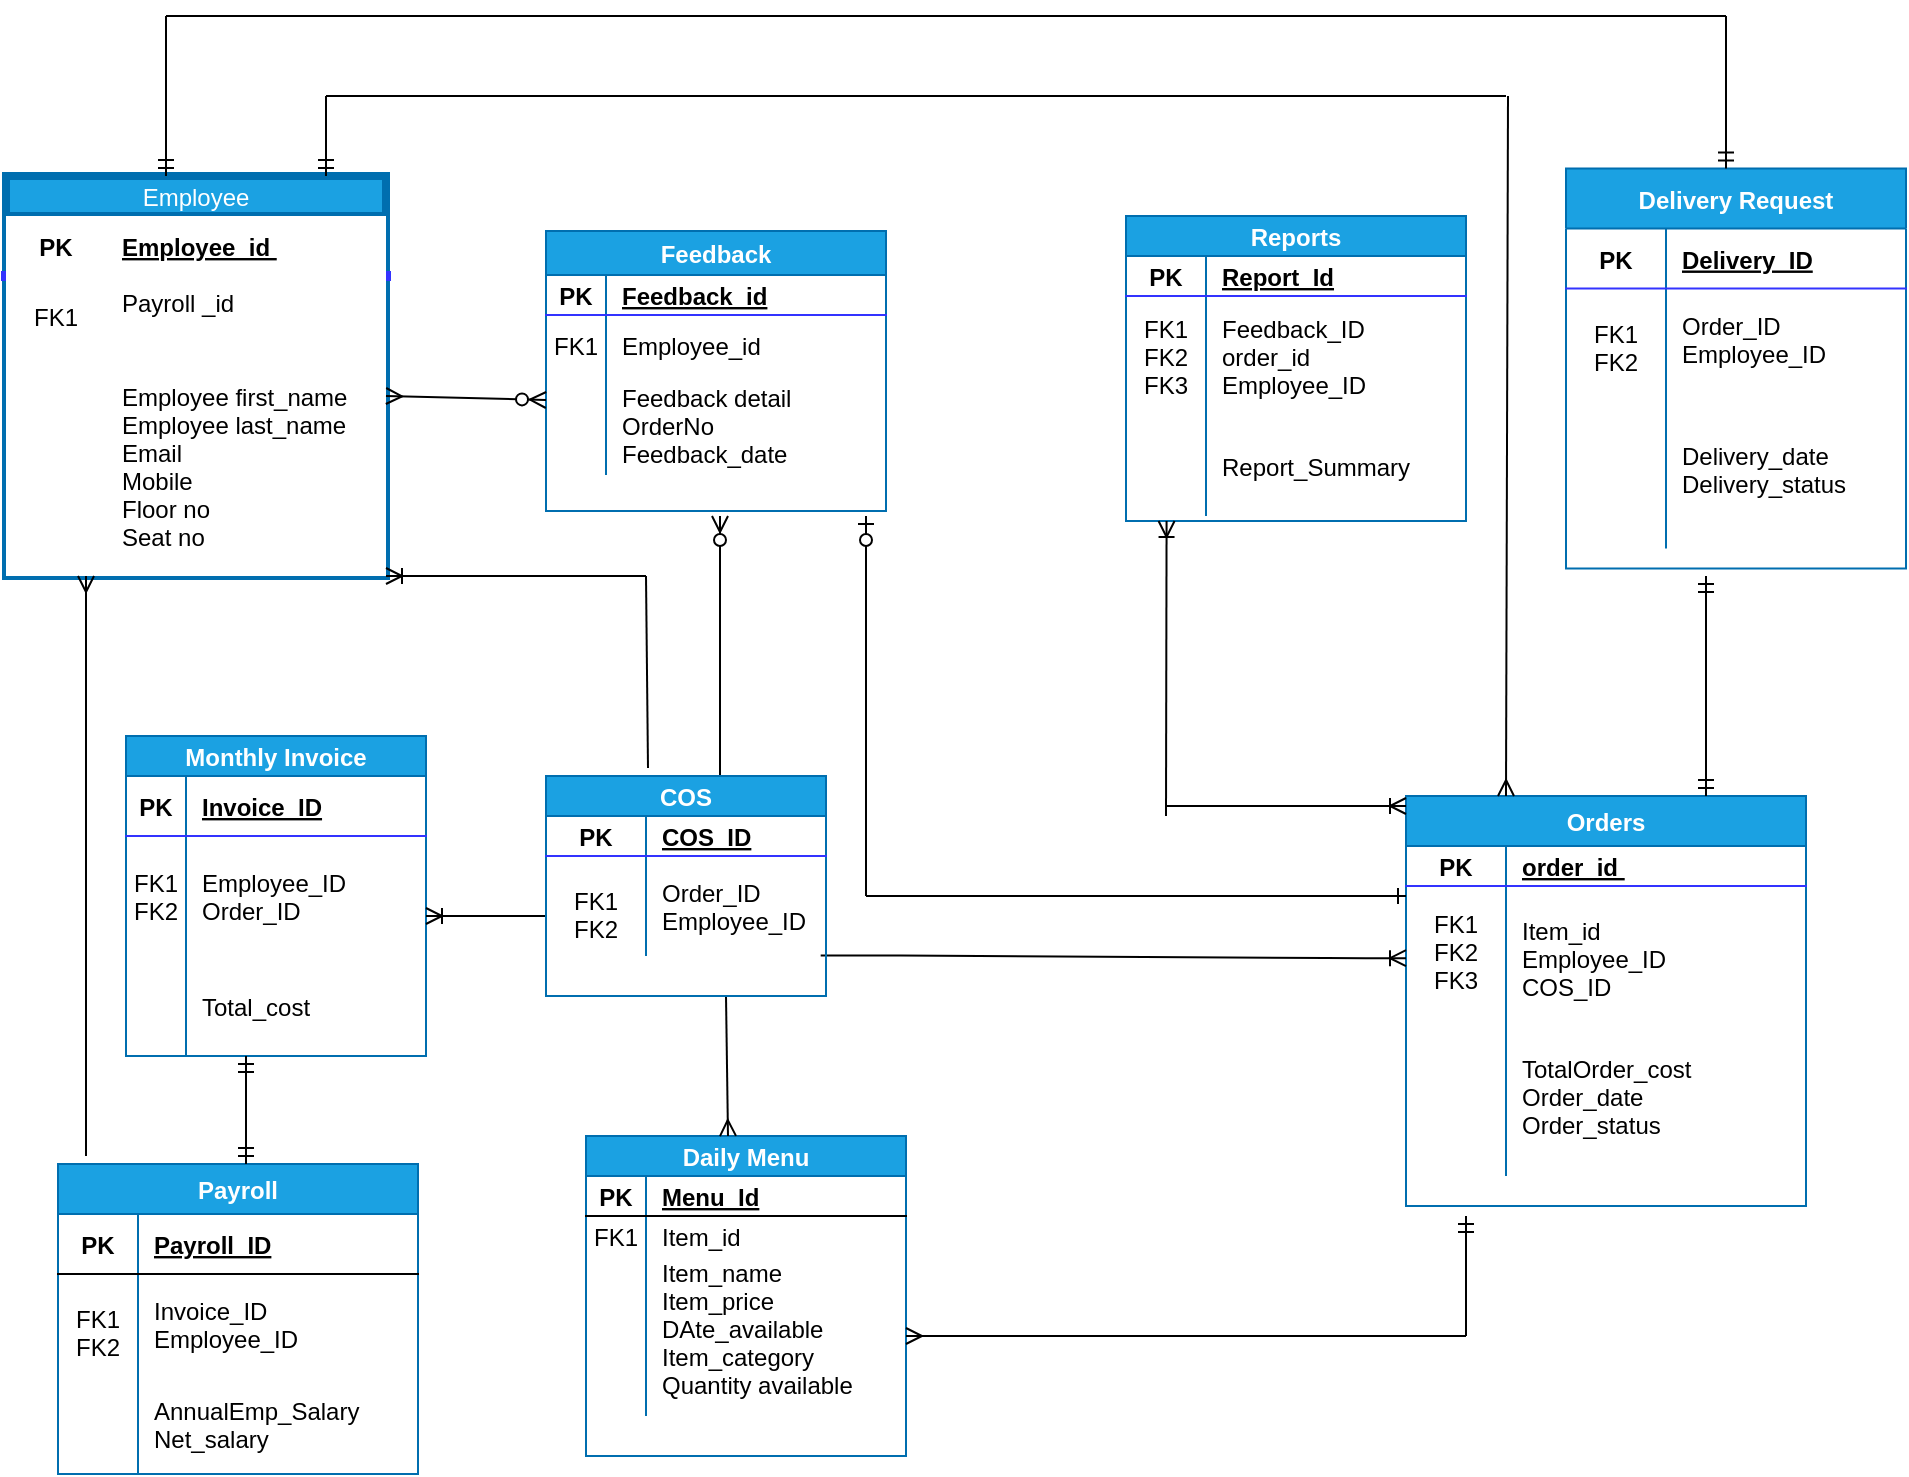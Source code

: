 <mxfile version="14.9.6" type="github" pages="2">
  <diagram id="R2lEEEUBdFMjLlhIrx00" name="Page-1">
    <mxGraphModel dx="1283" dy="613" grid="1" gridSize="10" guides="1" tooltips="1" connect="1" arrows="1" fold="1" page="1" pageScale="1" pageWidth="1100" pageHeight="850" math="0" shadow="0" extFonts="Permanent Marker^https://fonts.googleapis.com/css?family=Permanent+Marker">
      <root>
        <mxCell id="0" />
        <mxCell id="1" parent="0" />
        <mxCell id="C-vyLk0tnHw3VtMMgP7b-13" value="Monthly Invoice" style="shape=table;startSize=20;container=1;collapsible=1;childLayout=tableLayout;fixedRows=1;rowLines=0;fontStyle=1;align=center;resizeLast=1;fillColor=#1ba1e2;strokeColor=#006EAF;fontColor=#ffffff;" parent="1" vertex="1">
          <mxGeometry x="140" y="400" width="150" height="160.0" as="geometry" />
        </mxCell>
        <mxCell id="C-vyLk0tnHw3VtMMgP7b-14" value="" style="shape=partialRectangle;collapsible=0;dropTarget=0;pointerEvents=0;fillColor=none;points=[[0,0.5],[1,0.5]];portConstraint=eastwest;top=0;left=0;right=0;bottom=1;strokeColor=#3333FF;" parent="C-vyLk0tnHw3VtMMgP7b-13" vertex="1">
          <mxGeometry y="20" width="150" height="30" as="geometry" />
        </mxCell>
        <mxCell id="C-vyLk0tnHw3VtMMgP7b-15" value="PK" style="shape=partialRectangle;overflow=hidden;connectable=0;fillColor=none;top=0;left=0;bottom=0;right=0;fontStyle=1;" parent="C-vyLk0tnHw3VtMMgP7b-14" vertex="1">
          <mxGeometry width="30" height="30" as="geometry" />
        </mxCell>
        <mxCell id="C-vyLk0tnHw3VtMMgP7b-16" value="Invoice_ID" style="shape=partialRectangle;overflow=hidden;connectable=0;fillColor=none;top=0;left=0;bottom=0;right=0;align=left;spacingLeft=6;fontStyle=5;" parent="C-vyLk0tnHw3VtMMgP7b-14" vertex="1">
          <mxGeometry x="30" width="120" height="30" as="geometry" />
        </mxCell>
        <mxCell id="C-vyLk0tnHw3VtMMgP7b-17" value="" style="shape=partialRectangle;collapsible=0;dropTarget=0;pointerEvents=0;fillColor=none;points=[[0,0.5],[1,0.5]];portConstraint=eastwest;top=0;left=0;right=0;bottom=0;" parent="C-vyLk0tnHw3VtMMgP7b-13" vertex="1">
          <mxGeometry y="50" width="150" height="60" as="geometry" />
        </mxCell>
        <mxCell id="C-vyLk0tnHw3VtMMgP7b-18" value="FK1&#xa;FK2" style="shape=partialRectangle;overflow=hidden;connectable=0;fillColor=none;top=0;left=0;bottom=0;right=0;" parent="C-vyLk0tnHw3VtMMgP7b-17" vertex="1">
          <mxGeometry width="30" height="60" as="geometry" />
        </mxCell>
        <mxCell id="C-vyLk0tnHw3VtMMgP7b-19" value="Employee_ID&#xa;Order_ID" style="shape=partialRectangle;overflow=hidden;connectable=0;fillColor=none;top=0;left=0;bottom=0;right=0;align=left;spacingLeft=6;" parent="C-vyLk0tnHw3VtMMgP7b-17" vertex="1">
          <mxGeometry x="30" width="120" height="60" as="geometry" />
        </mxCell>
        <mxCell id="C-vyLk0tnHw3VtMMgP7b-20" value="" style="shape=partialRectangle;collapsible=0;dropTarget=0;pointerEvents=0;fillColor=none;points=[[0,0.5],[1,0.5]];portConstraint=eastwest;top=0;left=0;right=0;bottom=0;" parent="C-vyLk0tnHw3VtMMgP7b-13" vertex="1">
          <mxGeometry y="110" width="150" height="50" as="geometry" />
        </mxCell>
        <mxCell id="C-vyLk0tnHw3VtMMgP7b-21" value="" style="shape=partialRectangle;overflow=hidden;connectable=0;fillColor=none;top=0;left=0;bottom=0;right=0;" parent="C-vyLk0tnHw3VtMMgP7b-20" vertex="1">
          <mxGeometry width="30" height="50" as="geometry" />
        </mxCell>
        <mxCell id="C-vyLk0tnHw3VtMMgP7b-22" value="Total_cost" style="shape=partialRectangle;overflow=hidden;connectable=0;fillColor=none;top=0;left=0;bottom=0;right=0;align=left;spacingLeft=6;" parent="C-vyLk0tnHw3VtMMgP7b-20" vertex="1">
          <mxGeometry x="30" width="120" height="50" as="geometry" />
        </mxCell>
        <mxCell id="NOTi56TdMc8tdBzLisbQ-17" value="Feedback" style="shape=table;startSize=22;container=1;collapsible=1;childLayout=tableLayout;fixedRows=1;rowLines=0;fontStyle=1;align=center;resizeLast=1;fillColor=#1ba1e2;strokeColor=#006EAF;fontColor=#ffffff;" vertex="1" parent="1">
          <mxGeometry x="350" y="147.5" width="170" height="140" as="geometry" />
        </mxCell>
        <mxCell id="NOTi56TdMc8tdBzLisbQ-18" value="" style="shape=partialRectangle;collapsible=0;dropTarget=0;pointerEvents=0;fillColor=none;points=[[0,0.5],[1,0.5]];portConstraint=eastwest;top=0;left=0;right=0;bottom=1;strokeColor=#3333FF;" vertex="1" parent="NOTi56TdMc8tdBzLisbQ-17">
          <mxGeometry y="22" width="170" height="20" as="geometry" />
        </mxCell>
        <mxCell id="NOTi56TdMc8tdBzLisbQ-19" value="PK" style="shape=partialRectangle;overflow=hidden;connectable=0;fillColor=none;top=0;left=0;bottom=0;right=0;fontStyle=1;" vertex="1" parent="NOTi56TdMc8tdBzLisbQ-18">
          <mxGeometry width="30" height="20" as="geometry" />
        </mxCell>
        <mxCell id="NOTi56TdMc8tdBzLisbQ-20" value="Feedback_id" style="shape=partialRectangle;overflow=hidden;connectable=0;fillColor=none;top=0;left=0;bottom=0;right=0;align=left;spacingLeft=6;fontStyle=5;" vertex="1" parent="NOTi56TdMc8tdBzLisbQ-18">
          <mxGeometry x="30" width="140" height="20" as="geometry" />
        </mxCell>
        <mxCell id="NOTi56TdMc8tdBzLisbQ-21" value="" style="shape=partialRectangle;collapsible=0;dropTarget=0;pointerEvents=0;fillColor=none;points=[[0,0.5],[1,0.5]];portConstraint=eastwest;top=0;left=0;right=0;bottom=0;" vertex="1" parent="NOTi56TdMc8tdBzLisbQ-17">
          <mxGeometry y="42" width="170" height="30" as="geometry" />
        </mxCell>
        <mxCell id="NOTi56TdMc8tdBzLisbQ-22" value="FK1" style="shape=partialRectangle;overflow=hidden;connectable=0;fillColor=none;top=0;left=0;bottom=0;right=0;" vertex="1" parent="NOTi56TdMc8tdBzLisbQ-21">
          <mxGeometry width="30" height="30" as="geometry" />
        </mxCell>
        <mxCell id="NOTi56TdMc8tdBzLisbQ-23" value="Employee_id" style="shape=partialRectangle;overflow=hidden;connectable=0;fillColor=none;top=0;left=0;bottom=0;right=0;align=left;spacingLeft=6;" vertex="1" parent="NOTi56TdMc8tdBzLisbQ-21">
          <mxGeometry x="30" width="140" height="30" as="geometry" />
        </mxCell>
        <mxCell id="NOTi56TdMc8tdBzLisbQ-24" value="" style="shape=partialRectangle;collapsible=0;dropTarget=0;pointerEvents=0;fillColor=none;points=[[0,0.5],[1,0.5]];portConstraint=eastwest;top=0;left=0;right=0;bottom=0;" vertex="1" parent="NOTi56TdMc8tdBzLisbQ-17">
          <mxGeometry y="72" width="170" height="50" as="geometry" />
        </mxCell>
        <mxCell id="NOTi56TdMc8tdBzLisbQ-25" value="" style="shape=partialRectangle;overflow=hidden;connectable=0;fillColor=none;top=0;left=0;bottom=0;right=0;" vertex="1" parent="NOTi56TdMc8tdBzLisbQ-24">
          <mxGeometry width="30" height="50" as="geometry" />
        </mxCell>
        <mxCell id="NOTi56TdMc8tdBzLisbQ-26" value="Feedback detail&#xa;OrderNo&#xa;Feedback_date" style="shape=partialRectangle;overflow=hidden;connectable=0;fillColor=none;top=0;left=0;bottom=0;right=0;align=left;spacingLeft=6;" vertex="1" parent="NOTi56TdMc8tdBzLisbQ-24">
          <mxGeometry x="30" width="140" height="50" as="geometry" />
        </mxCell>
        <mxCell id="y0bhlYf6M-Ho5EivJvn0-1" value="Daily Menu" style="shape=table;startSize=20;container=1;collapsible=1;childLayout=tableLayout;fixedRows=1;rowLines=0;fontStyle=1;align=center;resizeLast=1;fillColor=#1ba1e2;strokeColor=#006EAF;fontColor=#ffffff;" vertex="1" parent="1">
          <mxGeometry x="370" y="600" width="160" height="160" as="geometry" />
        </mxCell>
        <mxCell id="y0bhlYf6M-Ho5EivJvn0-2" value="" style="shape=partialRectangle;collapsible=0;dropTarget=0;pointerEvents=0;fillColor=none;points=[[0,0.5],[1,0.5]];portConstraint=eastwest;top=0;left=0;right=0;bottom=1;" vertex="1" parent="y0bhlYf6M-Ho5EivJvn0-1">
          <mxGeometry y="20" width="160" height="20" as="geometry" />
        </mxCell>
        <mxCell id="y0bhlYf6M-Ho5EivJvn0-3" value="PK" style="shape=partialRectangle;overflow=hidden;connectable=0;fillColor=none;top=0;left=0;bottom=0;right=0;fontStyle=1;" vertex="1" parent="y0bhlYf6M-Ho5EivJvn0-2">
          <mxGeometry width="30" height="20" as="geometry" />
        </mxCell>
        <mxCell id="y0bhlYf6M-Ho5EivJvn0-4" value="Menu_Id" style="shape=partialRectangle;overflow=hidden;connectable=0;fillColor=none;top=0;left=0;bottom=0;right=0;align=left;spacingLeft=6;fontStyle=5;" vertex="1" parent="y0bhlYf6M-Ho5EivJvn0-2">
          <mxGeometry x="30" width="130" height="20" as="geometry" />
        </mxCell>
        <mxCell id="y0bhlYf6M-Ho5EivJvn0-5" value="" style="shape=partialRectangle;collapsible=0;dropTarget=0;pointerEvents=0;fillColor=none;points=[[0,0.5],[1,0.5]];portConstraint=eastwest;top=0;left=0;right=0;bottom=0;" vertex="1" parent="y0bhlYf6M-Ho5EivJvn0-1">
          <mxGeometry y="40" width="160" height="20" as="geometry" />
        </mxCell>
        <mxCell id="y0bhlYf6M-Ho5EivJvn0-6" value="FK1" style="shape=partialRectangle;overflow=hidden;connectable=0;fillColor=none;top=0;left=0;bottom=0;right=0;" vertex="1" parent="y0bhlYf6M-Ho5EivJvn0-5">
          <mxGeometry width="30" height="20" as="geometry" />
        </mxCell>
        <mxCell id="y0bhlYf6M-Ho5EivJvn0-7" value="Item_id" style="shape=partialRectangle;overflow=hidden;connectable=0;fillColor=none;top=0;left=0;bottom=0;right=0;align=left;spacingLeft=6;" vertex="1" parent="y0bhlYf6M-Ho5EivJvn0-5">
          <mxGeometry x="30" width="130" height="20" as="geometry" />
        </mxCell>
        <mxCell id="y0bhlYf6M-Ho5EivJvn0-8" value="" style="shape=partialRectangle;collapsible=0;dropTarget=0;pointerEvents=0;fillColor=none;points=[[0,0.5],[1,0.5]];portConstraint=eastwest;top=0;left=0;right=0;bottom=0;" vertex="1" parent="y0bhlYf6M-Ho5EivJvn0-1">
          <mxGeometry y="60" width="160" height="80" as="geometry" />
        </mxCell>
        <mxCell id="y0bhlYf6M-Ho5EivJvn0-9" value="" style="shape=partialRectangle;overflow=hidden;connectable=0;fillColor=none;top=0;left=0;bottom=0;right=0;" vertex="1" parent="y0bhlYf6M-Ho5EivJvn0-8">
          <mxGeometry width="30" height="80" as="geometry" />
        </mxCell>
        <mxCell id="y0bhlYf6M-Ho5EivJvn0-10" value="Item_name&#xa;Item_price&#xa;DAte_available&#xa;Item_category&#xa;Quantity available&#xa;" style="shape=partialRectangle;overflow=hidden;connectable=0;fillColor=none;top=0;left=0;bottom=0;right=0;align=left;spacingLeft=6;" vertex="1" parent="y0bhlYf6M-Ho5EivJvn0-8">
          <mxGeometry x="30" width="130" height="80" as="geometry" />
        </mxCell>
        <mxCell id="y0bhlYf6M-Ho5EivJvn0-11" value="Reports" style="shape=table;startSize=20;container=1;collapsible=1;childLayout=tableLayout;fixedRows=1;rowLines=0;fontStyle=1;align=center;resizeLast=1;fillColor=#1ba1e2;strokeColor=#006EAF;fontColor=#ffffff;" vertex="1" parent="1">
          <mxGeometry x="640" y="140" width="170" height="152.5" as="geometry" />
        </mxCell>
        <mxCell id="y0bhlYf6M-Ho5EivJvn0-12" value="" style="shape=partialRectangle;collapsible=0;dropTarget=0;pointerEvents=0;fillColor=none;points=[[0,0.5],[1,0.5]];portConstraint=eastwest;top=0;left=0;right=0;bottom=1;strokeColor=#3333FF;" vertex="1" parent="y0bhlYf6M-Ho5EivJvn0-11">
          <mxGeometry y="20" width="170" height="20" as="geometry" />
        </mxCell>
        <mxCell id="y0bhlYf6M-Ho5EivJvn0-13" value="PK" style="shape=partialRectangle;overflow=hidden;connectable=0;fillColor=none;top=0;left=0;bottom=0;right=0;fontStyle=1;" vertex="1" parent="y0bhlYf6M-Ho5EivJvn0-12">
          <mxGeometry width="40" height="20" as="geometry" />
        </mxCell>
        <mxCell id="y0bhlYf6M-Ho5EivJvn0-14" value="Report_Id" style="shape=partialRectangle;overflow=hidden;connectable=0;fillColor=none;top=0;left=0;bottom=0;right=0;align=left;spacingLeft=6;fontStyle=5;" vertex="1" parent="y0bhlYf6M-Ho5EivJvn0-12">
          <mxGeometry x="40" width="130" height="20" as="geometry" />
        </mxCell>
        <mxCell id="y0bhlYf6M-Ho5EivJvn0-15" value="" style="shape=partialRectangle;collapsible=0;dropTarget=0;pointerEvents=0;fillColor=none;points=[[0,0.5],[1,0.5]];portConstraint=eastwest;top=0;left=0;right=0;bottom=0;" vertex="1" parent="y0bhlYf6M-Ho5EivJvn0-11">
          <mxGeometry y="40" width="170" height="60" as="geometry" />
        </mxCell>
        <mxCell id="y0bhlYf6M-Ho5EivJvn0-16" value="FK1&#xa;FK2&#xa;FK3" style="shape=partialRectangle;overflow=hidden;connectable=0;fillColor=none;top=0;left=0;bottom=0;right=0;" vertex="1" parent="y0bhlYf6M-Ho5EivJvn0-15">
          <mxGeometry width="40" height="60" as="geometry" />
        </mxCell>
        <mxCell id="y0bhlYf6M-Ho5EivJvn0-17" value="Feedback_ID&#xa;order_id&#xa;Employee_ID" style="shape=partialRectangle;overflow=hidden;connectable=0;fillColor=none;top=0;left=0;bottom=0;right=0;align=left;spacingLeft=6;" vertex="1" parent="y0bhlYf6M-Ho5EivJvn0-15">
          <mxGeometry x="40" width="130" height="60" as="geometry" />
        </mxCell>
        <mxCell id="y0bhlYf6M-Ho5EivJvn0-18" value="" style="shape=partialRectangle;collapsible=0;dropTarget=0;pointerEvents=0;fillColor=none;points=[[0,0.5],[1,0.5]];portConstraint=eastwest;top=0;left=0;right=0;bottom=0;" vertex="1" parent="y0bhlYf6M-Ho5EivJvn0-11">
          <mxGeometry y="100" width="170" height="50" as="geometry" />
        </mxCell>
        <mxCell id="y0bhlYf6M-Ho5EivJvn0-19" value="" style="shape=partialRectangle;overflow=hidden;connectable=0;fillColor=none;top=0;left=0;bottom=0;right=0;" vertex="1" parent="y0bhlYf6M-Ho5EivJvn0-18">
          <mxGeometry width="40" height="50" as="geometry" />
        </mxCell>
        <mxCell id="y0bhlYf6M-Ho5EivJvn0-20" value="Report_Summary" style="shape=partialRectangle;overflow=hidden;connectable=0;fillColor=none;top=0;left=0;bottom=0;right=0;align=left;spacingLeft=6;" vertex="1" parent="y0bhlYf6M-Ho5EivJvn0-18">
          <mxGeometry x="40" width="130" height="50" as="geometry" />
        </mxCell>
        <mxCell id="y0bhlYf6M-Ho5EivJvn0-21" value="Delivery Request" style="shape=table;startSize=30;container=1;collapsible=1;childLayout=tableLayout;fixedRows=1;rowLines=0;fontStyle=1;align=center;resizeLast=1;fillColor=#1ba1e2;strokeColor=#006EAF;fontColor=#ffffff;" vertex="1" parent="1">
          <mxGeometry x="860" y="116.25" width="170" height="200" as="geometry" />
        </mxCell>
        <mxCell id="y0bhlYf6M-Ho5EivJvn0-22" value="" style="shape=partialRectangle;collapsible=0;dropTarget=0;pointerEvents=0;fillColor=none;points=[[0,0.5],[1,0.5]];portConstraint=eastwest;top=0;left=0;right=0;bottom=1;strokeColor=#3333FF;" vertex="1" parent="y0bhlYf6M-Ho5EivJvn0-21">
          <mxGeometry y="30" width="170" height="30" as="geometry" />
        </mxCell>
        <mxCell id="y0bhlYf6M-Ho5EivJvn0-23" value="PK" style="shape=partialRectangle;overflow=hidden;connectable=0;fillColor=none;top=0;left=0;bottom=0;right=0;fontStyle=1;" vertex="1" parent="y0bhlYf6M-Ho5EivJvn0-22">
          <mxGeometry width="50.0" height="30" as="geometry" />
        </mxCell>
        <mxCell id="y0bhlYf6M-Ho5EivJvn0-24" value="Delivery_ID" style="shape=partialRectangle;overflow=hidden;connectable=0;fillColor=none;top=0;left=0;bottom=0;right=0;align=left;spacingLeft=6;fontStyle=5;" vertex="1" parent="y0bhlYf6M-Ho5EivJvn0-22">
          <mxGeometry x="50.0" width="120.0" height="30" as="geometry" />
        </mxCell>
        <mxCell id="y0bhlYf6M-Ho5EivJvn0-25" value="" style="shape=partialRectangle;collapsible=0;dropTarget=0;pointerEvents=0;fillColor=none;points=[[0,0.5],[1,0.5]];portConstraint=eastwest;top=0;left=0;right=0;bottom=0;" vertex="1" parent="y0bhlYf6M-Ho5EivJvn0-21">
          <mxGeometry y="60" width="170" height="50" as="geometry" />
        </mxCell>
        <mxCell id="y0bhlYf6M-Ho5EivJvn0-26" value="&#xa;FK1&#xa;FK2&#xa;" style="shape=partialRectangle;overflow=hidden;connectable=0;fillColor=none;top=0;left=0;bottom=0;right=0;" vertex="1" parent="y0bhlYf6M-Ho5EivJvn0-25">
          <mxGeometry width="50.0" height="50" as="geometry" />
        </mxCell>
        <mxCell id="y0bhlYf6M-Ho5EivJvn0-27" value="Order_ID&#xa;Employee_ID" style="shape=partialRectangle;overflow=hidden;connectable=0;fillColor=none;top=0;left=0;bottom=0;right=0;align=left;spacingLeft=6;" vertex="1" parent="y0bhlYf6M-Ho5EivJvn0-25">
          <mxGeometry x="50.0" width="120.0" height="50" as="geometry" />
        </mxCell>
        <mxCell id="y0bhlYf6M-Ho5EivJvn0-28" value="" style="shape=partialRectangle;collapsible=0;dropTarget=0;pointerEvents=0;fillColor=none;points=[[0,0.5],[1,0.5]];portConstraint=eastwest;top=0;left=0;right=0;bottom=0;" vertex="1" parent="y0bhlYf6M-Ho5EivJvn0-21">
          <mxGeometry y="110" width="170" height="80" as="geometry" />
        </mxCell>
        <mxCell id="y0bhlYf6M-Ho5EivJvn0-29" value="" style="shape=partialRectangle;overflow=hidden;connectable=0;fillColor=none;top=0;left=0;bottom=0;right=0;" vertex="1" parent="y0bhlYf6M-Ho5EivJvn0-28">
          <mxGeometry width="50.0" height="80" as="geometry" />
        </mxCell>
        <mxCell id="y0bhlYf6M-Ho5EivJvn0-30" value="Delivery_date&#xa;Delivery_status" style="shape=partialRectangle;overflow=hidden;connectable=0;fillColor=none;top=0;left=0;bottom=0;right=0;align=left;spacingLeft=6;" vertex="1" parent="y0bhlYf6M-Ho5EivJvn0-28">
          <mxGeometry x="50.0" width="120.0" height="80" as="geometry" />
        </mxCell>
        <mxCell id="y0bhlYf6M-Ho5EivJvn0-31" value="Payroll" style="shape=table;startSize=25;container=1;collapsible=1;childLayout=tableLayout;fixedRows=1;rowLines=0;fontStyle=1;align=center;resizeLast=1;fillColor=#1ba1e2;strokeColor=#006EAF;fontColor=#ffffff;" vertex="1" parent="1">
          <mxGeometry x="106" y="614" width="180" height="155" as="geometry" />
        </mxCell>
        <mxCell id="y0bhlYf6M-Ho5EivJvn0-32" value="" style="shape=partialRectangle;collapsible=0;dropTarget=0;pointerEvents=0;fillColor=none;points=[[0,0.5],[1,0.5]];portConstraint=eastwest;top=0;left=0;right=0;bottom=1;" vertex="1" parent="y0bhlYf6M-Ho5EivJvn0-31">
          <mxGeometry y="25" width="180" height="30" as="geometry" />
        </mxCell>
        <mxCell id="y0bhlYf6M-Ho5EivJvn0-33" value="PK" style="shape=partialRectangle;overflow=hidden;connectable=0;fillColor=none;top=0;left=0;bottom=0;right=0;fontStyle=1;" vertex="1" parent="y0bhlYf6M-Ho5EivJvn0-32">
          <mxGeometry width="40" height="30" as="geometry" />
        </mxCell>
        <mxCell id="y0bhlYf6M-Ho5EivJvn0-34" value="Payroll_ID" style="shape=partialRectangle;overflow=hidden;connectable=0;fillColor=none;top=0;left=0;bottom=0;right=0;align=left;spacingLeft=6;fontStyle=5;" vertex="1" parent="y0bhlYf6M-Ho5EivJvn0-32">
          <mxGeometry x="40" width="140" height="30" as="geometry" />
        </mxCell>
        <mxCell id="y0bhlYf6M-Ho5EivJvn0-35" value="" style="shape=partialRectangle;collapsible=0;dropTarget=0;pointerEvents=0;fillColor=none;points=[[0,0.5],[1,0.5]];portConstraint=eastwest;top=0;left=0;right=0;bottom=0;" vertex="1" parent="y0bhlYf6M-Ho5EivJvn0-31">
          <mxGeometry y="55" width="180" height="50" as="geometry" />
        </mxCell>
        <mxCell id="y0bhlYf6M-Ho5EivJvn0-36" value="&#xa;FK1&#xa;FK2&#xa;" style="shape=partialRectangle;overflow=hidden;connectable=0;fillColor=none;top=0;left=0;bottom=0;right=0;" vertex="1" parent="y0bhlYf6M-Ho5EivJvn0-35">
          <mxGeometry width="40" height="50" as="geometry" />
        </mxCell>
        <mxCell id="y0bhlYf6M-Ho5EivJvn0-37" value="Invoice_ID&#xa;Employee_ID" style="shape=partialRectangle;overflow=hidden;connectable=0;fillColor=none;top=0;left=0;bottom=0;right=0;align=left;spacingLeft=6;" vertex="1" parent="y0bhlYf6M-Ho5EivJvn0-35">
          <mxGeometry x="40" width="140" height="50" as="geometry" />
        </mxCell>
        <mxCell id="y0bhlYf6M-Ho5EivJvn0-38" value="" style="shape=partialRectangle;collapsible=0;dropTarget=0;pointerEvents=0;fillColor=none;points=[[0,0.5],[1,0.5]];portConstraint=eastwest;top=0;left=0;right=0;bottom=0;" vertex="1" parent="y0bhlYf6M-Ho5EivJvn0-31">
          <mxGeometry y="105" width="180" height="50" as="geometry" />
        </mxCell>
        <mxCell id="y0bhlYf6M-Ho5EivJvn0-39" value="" style="shape=partialRectangle;overflow=hidden;connectable=0;fillColor=none;top=0;left=0;bottom=0;right=0;" vertex="1" parent="y0bhlYf6M-Ho5EivJvn0-38">
          <mxGeometry width="40" height="50" as="geometry" />
        </mxCell>
        <mxCell id="y0bhlYf6M-Ho5EivJvn0-40" value="AnnualEmp_Salary&#xa;Net_salary" style="shape=partialRectangle;overflow=hidden;connectable=0;fillColor=none;top=0;left=0;bottom=0;right=0;align=left;spacingLeft=6;" vertex="1" parent="y0bhlYf6M-Ho5EivJvn0-38">
          <mxGeometry x="40" width="140" height="50" as="geometry" />
        </mxCell>
        <mxCell id="y0bhlYf6M-Ho5EivJvn0-58" value="Employee" style="shape=table;startSize=20;container=1;collapsible=1;childLayout=tableLayout;fixedRows=1;rowLines=0;fontStyle=0;align=center;resizeLast=1;fillColor=#1ba1e2;fontColor=#ffffff;strokeWidth=4;strokeColor=#006EAF;" vertex="1" parent="1">
          <mxGeometry x="80" y="120" width="190" height="200" as="geometry" />
        </mxCell>
        <mxCell id="y0bhlYf6M-Ho5EivJvn0-59" value="" style="shape=partialRectangle;collapsible=0;dropTarget=0;pointerEvents=0;fillColor=#0050ef;points=[[0,0.5],[1,0.5]];portConstraint=eastwest;top=0;left=0;right=0;bottom=1;strokeWidth=5;fontColor=#ffffff;strokeColor=#3333FF;" vertex="1" parent="y0bhlYf6M-Ho5EivJvn0-58">
          <mxGeometry y="20" width="190" height="30" as="geometry" />
        </mxCell>
        <mxCell id="y0bhlYf6M-Ho5EivJvn0-60" value="PK" style="shape=partialRectangle;overflow=hidden;connectable=0;top=0;left=0;bottom=0;right=0;fontStyle=1;strokeColor=#009BF7;" vertex="1" parent="y0bhlYf6M-Ho5EivJvn0-59">
          <mxGeometry width="50.0" height="30" as="geometry" />
        </mxCell>
        <mxCell id="y0bhlYf6M-Ho5EivJvn0-61" value="Employee_id " style="shape=partialRectangle;overflow=hidden;connectable=0;top=0;left=0;bottom=0;right=0;align=left;spacingLeft=6;fontStyle=5;" vertex="1" parent="y0bhlYf6M-Ho5EivJvn0-59">
          <mxGeometry x="50.0" width="140.0" height="30" as="geometry" />
        </mxCell>
        <mxCell id="y0bhlYf6M-Ho5EivJvn0-62" value="" style="shape=partialRectangle;collapsible=0;dropTarget=0;pointerEvents=0;fillColor=#1ba1e2;points=[[0,0.5],[1,0.5]];portConstraint=eastwest;top=0;left=0;right=0;bottom=0;fontColor=#ffffff;strokeColor=#009BF7;" vertex="1" parent="y0bhlYf6M-Ho5EivJvn0-58">
          <mxGeometry y="50" width="190" height="40" as="geometry" />
        </mxCell>
        <mxCell id="y0bhlYf6M-Ho5EivJvn0-63" value="FK1" style="shape=partialRectangle;overflow=hidden;connectable=0;top=0;left=0;bottom=0;right=0;" vertex="1" parent="y0bhlYf6M-Ho5EivJvn0-62">
          <mxGeometry width="50.0" height="40" as="geometry" />
        </mxCell>
        <mxCell id="y0bhlYf6M-Ho5EivJvn0-64" value="Payroll _id&#xa;" style="shape=partialRectangle;overflow=hidden;connectable=0;top=0;left=0;bottom=0;right=0;align=left;spacingLeft=6;" vertex="1" parent="y0bhlYf6M-Ho5EivJvn0-62">
          <mxGeometry x="50.0" width="140.0" height="40" as="geometry" />
        </mxCell>
        <mxCell id="y0bhlYf6M-Ho5EivJvn0-65" value="" style="shape=partialRectangle;collapsible=0;dropTarget=0;pointerEvents=0;points=[[0,0.5],[1,0.5]];portConstraint=eastwest;top=0;left=0;right=0;bottom=0;" vertex="1" parent="y0bhlYf6M-Ho5EivJvn0-58">
          <mxGeometry y="90" width="190" height="110" as="geometry" />
        </mxCell>
        <mxCell id="y0bhlYf6M-Ho5EivJvn0-66" value="" style="shape=partialRectangle;overflow=hidden;connectable=0;top=0;left=0;bottom=0;right=0;" vertex="1" parent="y0bhlYf6M-Ho5EivJvn0-65">
          <mxGeometry width="50.0" height="110" as="geometry" />
        </mxCell>
        <mxCell id="y0bhlYf6M-Ho5EivJvn0-67" value="Employee first_name&#xa;Employee last_name&#xa;Email&#xa;Mobile&#xa;Floor no&#xa;Seat no" style="shape=partialRectangle;overflow=hidden;connectable=0;top=0;left=0;bottom=0;right=0;align=left;spacingLeft=6;" vertex="1" parent="y0bhlYf6M-Ho5EivJvn0-65">
          <mxGeometry x="50.0" width="140.0" height="110" as="geometry" />
        </mxCell>
        <mxCell id="y0bhlYf6M-Ho5EivJvn0-74" value="Orders" style="shape=table;startSize=25;container=1;collapsible=1;childLayout=tableLayout;fixedRows=1;rowLines=0;fontStyle=1;align=center;resizeLast=1;fillColor=#1ba1e2;strokeColor=#006EAF;fontColor=#ffffff;" vertex="1" parent="1">
          <mxGeometry x="780" y="430" width="200" height="205" as="geometry" />
        </mxCell>
        <mxCell id="y0bhlYf6M-Ho5EivJvn0-75" value="" style="shape=partialRectangle;collapsible=0;dropTarget=0;pointerEvents=0;fillColor=none;points=[[0,0.5],[1,0.5]];portConstraint=eastwest;top=0;left=0;right=0;bottom=1;strokeColor=#3333FF;" vertex="1" parent="y0bhlYf6M-Ho5EivJvn0-74">
          <mxGeometry y="25" width="200" height="20" as="geometry" />
        </mxCell>
        <mxCell id="y0bhlYf6M-Ho5EivJvn0-76" value="PK" style="shape=partialRectangle;overflow=hidden;connectable=0;fillColor=none;top=0;left=0;bottom=0;right=0;fontStyle=1;" vertex="1" parent="y0bhlYf6M-Ho5EivJvn0-75">
          <mxGeometry width="50.0" height="20" as="geometry" />
        </mxCell>
        <mxCell id="y0bhlYf6M-Ho5EivJvn0-77" value="order_id " style="shape=partialRectangle;overflow=hidden;connectable=0;fillColor=none;top=0;left=0;bottom=0;right=0;align=left;spacingLeft=6;fontStyle=5;" vertex="1" parent="y0bhlYf6M-Ho5EivJvn0-75">
          <mxGeometry x="50.0" width="150.0" height="20" as="geometry" />
        </mxCell>
        <mxCell id="y0bhlYf6M-Ho5EivJvn0-78" value="" style="shape=partialRectangle;collapsible=0;dropTarget=0;pointerEvents=0;fillColor=none;points=[[0,0.5],[1,0.5]];portConstraint=eastwest;top=0;left=0;right=0;bottom=0;" vertex="1" parent="y0bhlYf6M-Ho5EivJvn0-74">
          <mxGeometry y="45" width="200" height="65" as="geometry" />
        </mxCell>
        <mxCell id="y0bhlYf6M-Ho5EivJvn0-79" value="FK1&#xa;FK2&#xa;FK3" style="shape=partialRectangle;overflow=hidden;connectable=0;fillColor=none;top=0;left=0;bottom=0;right=0;" vertex="1" parent="y0bhlYf6M-Ho5EivJvn0-78">
          <mxGeometry width="50.0" height="65" as="geometry" />
        </mxCell>
        <mxCell id="y0bhlYf6M-Ho5EivJvn0-80" value="&#xa;Item_id&#xa;Employee_ID&#xa;COS_ID&#xa;" style="shape=partialRectangle;overflow=hidden;connectable=0;fillColor=none;top=0;left=0;bottom=0;right=0;align=left;spacingLeft=6;" vertex="1" parent="y0bhlYf6M-Ho5EivJvn0-78">
          <mxGeometry x="50.0" width="150.0" height="65" as="geometry" />
        </mxCell>
        <mxCell id="y0bhlYf6M-Ho5EivJvn0-81" value="" style="shape=partialRectangle;collapsible=0;dropTarget=0;pointerEvents=0;fillColor=none;points=[[0,0.5],[1,0.5]];portConstraint=eastwest;top=0;left=0;right=0;bottom=0;" vertex="1" parent="y0bhlYf6M-Ho5EivJvn0-74">
          <mxGeometry y="110" width="200" height="80" as="geometry" />
        </mxCell>
        <mxCell id="y0bhlYf6M-Ho5EivJvn0-82" value="" style="shape=partialRectangle;overflow=hidden;connectable=0;fillColor=none;top=0;left=0;bottom=0;right=0;" vertex="1" parent="y0bhlYf6M-Ho5EivJvn0-81">
          <mxGeometry width="50.0" height="80" as="geometry" />
        </mxCell>
        <mxCell id="y0bhlYf6M-Ho5EivJvn0-83" value="TotalOrder_cost&#xa;Order_date&#xa;Order_status" style="shape=partialRectangle;overflow=hidden;connectable=0;fillColor=none;top=0;left=0;bottom=0;right=0;align=left;spacingLeft=6;" vertex="1" parent="y0bhlYf6M-Ho5EivJvn0-81">
          <mxGeometry x="50.0" width="150.0" height="80" as="geometry" />
        </mxCell>
        <mxCell id="y0bhlYf6M-Ho5EivJvn0-95" value="" style="edgeStyle=entityRelationEdgeStyle;fontSize=12;html=1;endArrow=ERoneToMany;exitX=0.981;exitY=0.995;exitDx=0;exitDy=0;exitPerimeter=0;" edge="1" parent="1" source="y0bhlYf6M-Ho5EivJvn0-46">
          <mxGeometry width="100" height="100" relative="1" as="geometry">
            <mxPoint x="492.52" y="510.0" as="sourcePoint" />
            <mxPoint x="780" y="511.1" as="targetPoint" />
          </mxGeometry>
        </mxCell>
        <mxCell id="y0bhlYf6M-Ho5EivJvn0-118" value="" style="endArrow=ERmandOne;html=1;rounded=0;startArrow=ERmandOne;startFill=0;endFill=0;" edge="1" parent="1">
          <mxGeometry relative="1" as="geometry">
            <mxPoint x="930" y="430" as="sourcePoint" />
            <mxPoint x="930" y="320" as="targetPoint" />
          </mxGeometry>
        </mxCell>
        <mxCell id="y0bhlYf6M-Ho5EivJvn0-122" value="" style="endArrow=ERmany;html=1;rounded=0;endFill=0;" edge="1" parent="1">
          <mxGeometry relative="1" as="geometry">
            <mxPoint x="440" y="530" as="sourcePoint" />
            <mxPoint x="441" y="600" as="targetPoint" />
          </mxGeometry>
        </mxCell>
        <mxCell id="y0bhlYf6M-Ho5EivJvn0-126" value="" style="endArrow=none;html=1;rounded=0;endFill=0;startArrow=ERmany;startFill=0;" edge="1" parent="1">
          <mxGeometry relative="1" as="geometry">
            <mxPoint x="120" y="320" as="sourcePoint" />
            <mxPoint x="120" y="610" as="targetPoint" />
          </mxGeometry>
        </mxCell>
        <mxCell id="y0bhlYf6M-Ho5EivJvn0-127" value="" style="endArrow=ERzeroToMany;html=1;rounded=0;startArrow=ERmany;startFill=0;endFill=1;" edge="1" parent="1">
          <mxGeometry relative="1" as="geometry">
            <mxPoint x="270" y="230" as="sourcePoint" />
            <mxPoint x="350" y="232" as="targetPoint" />
          </mxGeometry>
        </mxCell>
        <mxCell id="y0bhlYf6M-Ho5EivJvn0-129" value="" style="endArrow=ERzeroToMany;html=1;rounded=0;startArrow=none;startFill=0;endFill=1;" edge="1" parent="1">
          <mxGeometry relative="1" as="geometry">
            <mxPoint x="437" y="420" as="sourcePoint" />
            <mxPoint x="437" y="290" as="targetPoint" />
          </mxGeometry>
        </mxCell>
        <mxCell id="y0bhlYf6M-Ho5EivJvn0-130" value="" style="endArrow=none;html=1;rounded=0;endFill=0;startArrow=ERoneToMany;startFill=0;" edge="1" parent="1">
          <mxGeometry relative="1" as="geometry">
            <mxPoint x="290" y="490" as="sourcePoint" />
            <mxPoint x="350" y="490" as="targetPoint" />
          </mxGeometry>
        </mxCell>
        <mxCell id="y0bhlYf6M-Ho5EivJvn0-131" value="" style="endArrow=none;html=1;rounded=0;startArrow=ERoneToMany;startFill=0;" edge="1" parent="1">
          <mxGeometry relative="1" as="geometry">
            <mxPoint x="270" y="320" as="sourcePoint" />
            <mxPoint x="400" y="320" as="targetPoint" />
          </mxGeometry>
        </mxCell>
        <mxCell id="y0bhlYf6M-Ho5EivJvn0-134" value="" style="endArrow=none;html=1;rounded=0;" edge="1" parent="1">
          <mxGeometry relative="1" as="geometry">
            <mxPoint x="160" y="40" as="sourcePoint" />
            <mxPoint x="940" y="40" as="targetPoint" />
          </mxGeometry>
        </mxCell>
        <mxCell id="y0bhlYf6M-Ho5EivJvn0-135" value="" style="endArrow=ERmandOne;html=1;rounded=0;endFill=0;" edge="1" parent="1">
          <mxGeometry relative="1" as="geometry">
            <mxPoint x="160" y="40" as="sourcePoint" />
            <mxPoint x="160" y="120" as="targetPoint" />
          </mxGeometry>
        </mxCell>
        <mxCell id="y0bhlYf6M-Ho5EivJvn0-136" value="" style="endArrow=ERmandOne;html=1;rounded=0;entryX=0.5;entryY=0;entryDx=0;entryDy=0;endFill=0;" edge="1" parent="1">
          <mxGeometry relative="1" as="geometry">
            <mxPoint x="940" y="40" as="sourcePoint" />
            <mxPoint x="940" y="116.25" as="targetPoint" />
          </mxGeometry>
        </mxCell>
        <mxCell id="y0bhlYf6M-Ho5EivJvn0-137" value="" style="endArrow=ERmandOne;html=1;rounded=0;startArrow=ERmandOne;startFill=0;endFill=0;" edge="1" parent="1">
          <mxGeometry relative="1" as="geometry">
            <mxPoint x="200" y="560" as="sourcePoint" />
            <mxPoint x="200" y="614" as="targetPoint" />
          </mxGeometry>
        </mxCell>
        <mxCell id="y0bhlYf6M-Ho5EivJvn0-138" value="" style="endArrow=none;html=1;rounded=0;" edge="1" parent="1">
          <mxGeometry relative="1" as="geometry">
            <mxPoint x="240" y="80" as="sourcePoint" />
            <mxPoint x="830" y="80" as="targetPoint" />
          </mxGeometry>
        </mxCell>
        <mxCell id="y0bhlYf6M-Ho5EivJvn0-141" value="" style="endArrow=ERmandOne;html=1;rounded=0;startArrow=none;startFill=0;endFill=0;" edge="1" parent="1">
          <mxGeometry relative="1" as="geometry">
            <mxPoint x="240" y="80" as="sourcePoint" />
            <mxPoint x="240" y="120" as="targetPoint" />
          </mxGeometry>
        </mxCell>
        <mxCell id="y0bhlYf6M-Ho5EivJvn0-142" value="" style="endArrow=ERmany;html=1;rounded=0;startArrow=none;startFill=0;endFill=0;" edge="1" parent="1">
          <mxGeometry relative="1" as="geometry">
            <mxPoint x="831" y="80" as="sourcePoint" />
            <mxPoint x="830" y="430" as="targetPoint" />
          </mxGeometry>
        </mxCell>
        <mxCell id="y0bhlYf6M-Ho5EivJvn0-143" value="" style="endArrow=ERmandOne;html=1;rounded=0;startArrow=none;startFill=0;endFill=0;" edge="1" parent="1">
          <mxGeometry relative="1" as="geometry">
            <mxPoint x="810" y="700" as="sourcePoint" />
            <mxPoint x="810" y="640" as="targetPoint" />
          </mxGeometry>
        </mxCell>
        <mxCell id="y0bhlYf6M-Ho5EivJvn0-144" value="" style="endArrow=ERmany;html=1;rounded=0;endFill=0;" edge="1" parent="1">
          <mxGeometry relative="1" as="geometry">
            <mxPoint x="810" y="700" as="sourcePoint" />
            <mxPoint x="530" y="700" as="targetPoint" />
          </mxGeometry>
        </mxCell>
        <mxCell id="y0bhlYf6M-Ho5EivJvn0-145" value="" style="endArrow=ERoneToMany;html=1;rounded=0;endFill=0;" edge="1" parent="1">
          <mxGeometry relative="1" as="geometry">
            <mxPoint x="660" y="435" as="sourcePoint" />
            <mxPoint x="780" y="435" as="targetPoint" />
          </mxGeometry>
        </mxCell>
        <mxCell id="y0bhlYf6M-Ho5EivJvn0-146" value="" style="endArrow=ERoneToMany;html=1;rounded=0;startArrow=none;startFill=0;endFill=0;" edge="1" parent="1">
          <mxGeometry relative="1" as="geometry">
            <mxPoint x="660" y="440" as="sourcePoint" />
            <mxPoint x="660.29" y="292.5" as="targetPoint" />
          </mxGeometry>
        </mxCell>
        <mxCell id="y0bhlYf6M-Ho5EivJvn0-147" value="" style="endArrow=ERzeroToOne;html=1;rounded=0;endFill=1;startArrow=none;" edge="1" parent="1" source="y0bhlYf6M-Ho5EivJvn0-42">
          <mxGeometry relative="1" as="geometry">
            <mxPoint x="400" y="320" as="sourcePoint" />
            <mxPoint x="400" y="420" as="targetPoint" />
          </mxGeometry>
        </mxCell>
        <mxCell id="y0bhlYf6M-Ho5EivJvn0-149" value="" style="endArrow=ERone;html=1;rounded=0;startArrow=none;startFill=0;endFill=0;" edge="1" parent="1">
          <mxGeometry relative="1" as="geometry">
            <mxPoint x="510" y="480" as="sourcePoint" />
            <mxPoint x="780" y="480" as="targetPoint" />
          </mxGeometry>
        </mxCell>
        <mxCell id="y0bhlYf6M-Ho5EivJvn0-150" value="" style="endArrow=none;html=1;rounded=0;startArrow=ERzeroToOne;startFill=1;" edge="1" parent="1">
          <mxGeometry relative="1" as="geometry">
            <mxPoint x="510" y="290" as="sourcePoint" />
            <mxPoint x="510" y="480" as="targetPoint" />
          </mxGeometry>
        </mxCell>
        <mxCell id="y0bhlYf6M-Ho5EivJvn0-42" value="COS" style="shape=table;startSize=20;container=1;collapsible=1;childLayout=tableLayout;fixedRows=1;rowLines=0;fontStyle=1;align=center;resizeLast=1;fillColor=#1ba1e2;strokeColor=#006EAF;fontColor=#ffffff;" vertex="1" parent="1">
          <mxGeometry x="350" y="420" width="140" height="110" as="geometry" />
        </mxCell>
        <mxCell id="y0bhlYf6M-Ho5EivJvn0-43" value="" style="shape=partialRectangle;collapsible=0;dropTarget=0;pointerEvents=0;fillColor=none;points=[[0,0.5],[1,0.5]];portConstraint=eastwest;top=0;left=0;right=0;bottom=1;strokeColor=#3333FF;" vertex="1" parent="y0bhlYf6M-Ho5EivJvn0-42">
          <mxGeometry y="20" width="140" height="20" as="geometry" />
        </mxCell>
        <mxCell id="y0bhlYf6M-Ho5EivJvn0-44" value="PK" style="shape=partialRectangle;overflow=hidden;connectable=0;fillColor=none;top=0;left=0;bottom=0;right=0;fontStyle=1;" vertex="1" parent="y0bhlYf6M-Ho5EivJvn0-43">
          <mxGeometry width="50.0" height="20" as="geometry" />
        </mxCell>
        <mxCell id="y0bhlYf6M-Ho5EivJvn0-45" value="COS_ID" style="shape=partialRectangle;overflow=hidden;connectable=0;fillColor=none;top=0;left=0;bottom=0;right=0;align=left;spacingLeft=6;fontStyle=5;" vertex="1" parent="y0bhlYf6M-Ho5EivJvn0-43">
          <mxGeometry x="50.0" width="90.0" height="20" as="geometry" />
        </mxCell>
        <mxCell id="y0bhlYf6M-Ho5EivJvn0-46" value="" style="shape=partialRectangle;collapsible=0;dropTarget=0;pointerEvents=0;fillColor=none;points=[[0,0.5],[1,0.5]];portConstraint=eastwest;top=0;left=0;right=0;bottom=0;" vertex="1" parent="y0bhlYf6M-Ho5EivJvn0-42">
          <mxGeometry y="40" width="140" height="50" as="geometry" />
        </mxCell>
        <mxCell id="y0bhlYf6M-Ho5EivJvn0-47" value="&#xa;FK1&#xa;FK2&#xa;" style="shape=partialRectangle;overflow=hidden;connectable=0;fillColor=none;top=0;left=0;bottom=0;right=0;" vertex="1" parent="y0bhlYf6M-Ho5EivJvn0-46">
          <mxGeometry width="50.0" height="50" as="geometry" />
        </mxCell>
        <mxCell id="y0bhlYf6M-Ho5EivJvn0-48" value="Order_ID&#xa;Employee_ID" style="shape=partialRectangle;overflow=hidden;connectable=0;fillColor=none;top=0;left=0;bottom=0;right=0;align=left;spacingLeft=6;" vertex="1" parent="y0bhlYf6M-Ho5EivJvn0-46">
          <mxGeometry x="50.0" width="90.0" height="50" as="geometry" />
        </mxCell>
        <mxCell id="y0bhlYf6M-Ho5EivJvn0-163" value="" style="endArrow=none;html=1;rounded=0;endFill=1;" edge="1" parent="1">
          <mxGeometry relative="1" as="geometry">
            <mxPoint x="400" y="320.0" as="sourcePoint" />
            <mxPoint x="401" y="416" as="targetPoint" />
          </mxGeometry>
        </mxCell>
      </root>
    </mxGraphModel>
  </diagram>
  <diagram id="w2OZLRFMWRGQa7qA84vt" name="Page-2">
    <mxGraphModel dx="1038" dy="489" grid="1" gridSize="10" guides="1" tooltips="1" connect="1" arrows="1" fold="1" page="1" pageScale="1" pageWidth="850" pageHeight="1100" math="0" shadow="0">
      <root>
        <mxCell id="yQhmhDiTf8dfNAiSWZab-0" />
        <mxCell id="yQhmhDiTf8dfNAiSWZab-1" parent="yQhmhDiTf8dfNAiSWZab-0" />
      </root>
    </mxGraphModel>
  </diagram>
</mxfile>
